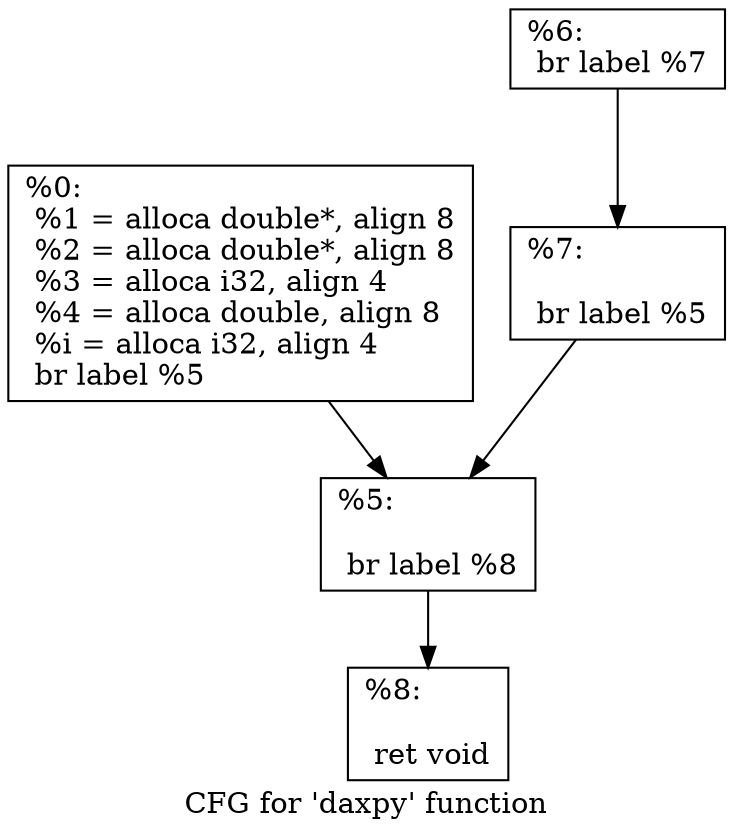 digraph "CFG for 'daxpy' function" {
	label="CFG for 'daxpy' function";

	Node0x2bc9520 [shape=record,label="{%0:\l  %1 = alloca double*, align 8\l  %2 = alloca double*, align 8\l  %3 = alloca i32, align 4\l  %4 = alloca double, align 8\l  %i = alloca i32, align 4\l  br label %5\l}"];
	Node0x2bc9520 -> Node0x2bc9580;
	Node0x2bc9580 [shape=record,label="{%5:\l\l  br label %8\l}"];
	Node0x2bc9580 -> Node0x2bc96a0;
	Node0x2bc95e0 [shape=record,label="{%6:                                                  \l  br label %7\l}"];
	Node0x2bc95e0 -> Node0x2bc9640;
	Node0x2bc9640 [shape=record,label="{%7:\l\l  br label %5\l}"];
	Node0x2bc9640 -> Node0x2bc9580;
	Node0x2bc96a0 [shape=record,label="{%8:\l\l  ret void\l}"];
}
